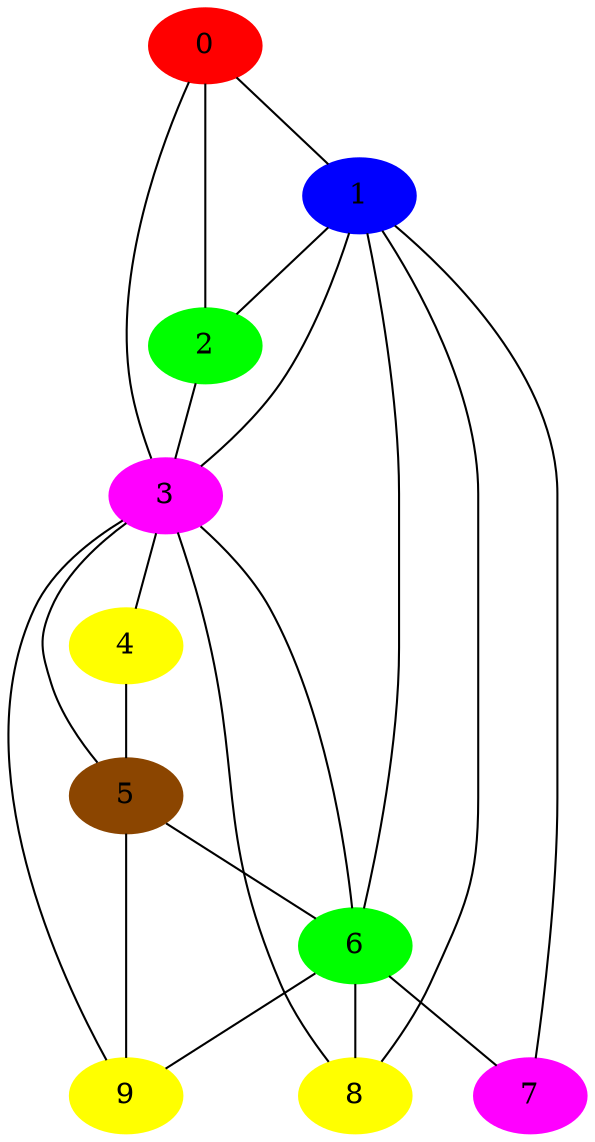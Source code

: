 graph planar3 {
      0 -- 1 ;
      0 -- 2 ;
      0 -- 3 ;
      1 -- 2 ;
      1 -- 3 ;
      1 -- 6 ;
      1 -- 7 ;
      1 -- 8 ;
      2 -- 3 ;
      3 -- 4 ;
      3 -- 5 ;
      3 -- 6 ;
      3 -- 8 ;
      3 -- 9 ;
      4 -- 5 ;
      5 -- 6 ;
      5 -- 9 ;
      6 -- 7 ;
      6 -- 8 ;
      6 -- 9 ;
      7 ;
      8 ;
      9 ;
      0 [color=red, style=filled];
      1 [color=blue, style=filled];
      2 [color=green, style=filled];
      3 [color=magenta, style=filled];
      4 [color=yellow, style=filled];
      5 [color=darkorange4, style=filled];
      6 [color=green, style=filled];
      7 [color=magenta, style=filled];
      8 [color=yellow, style=filled];
      9 [color=yellow, style=filled]
}
